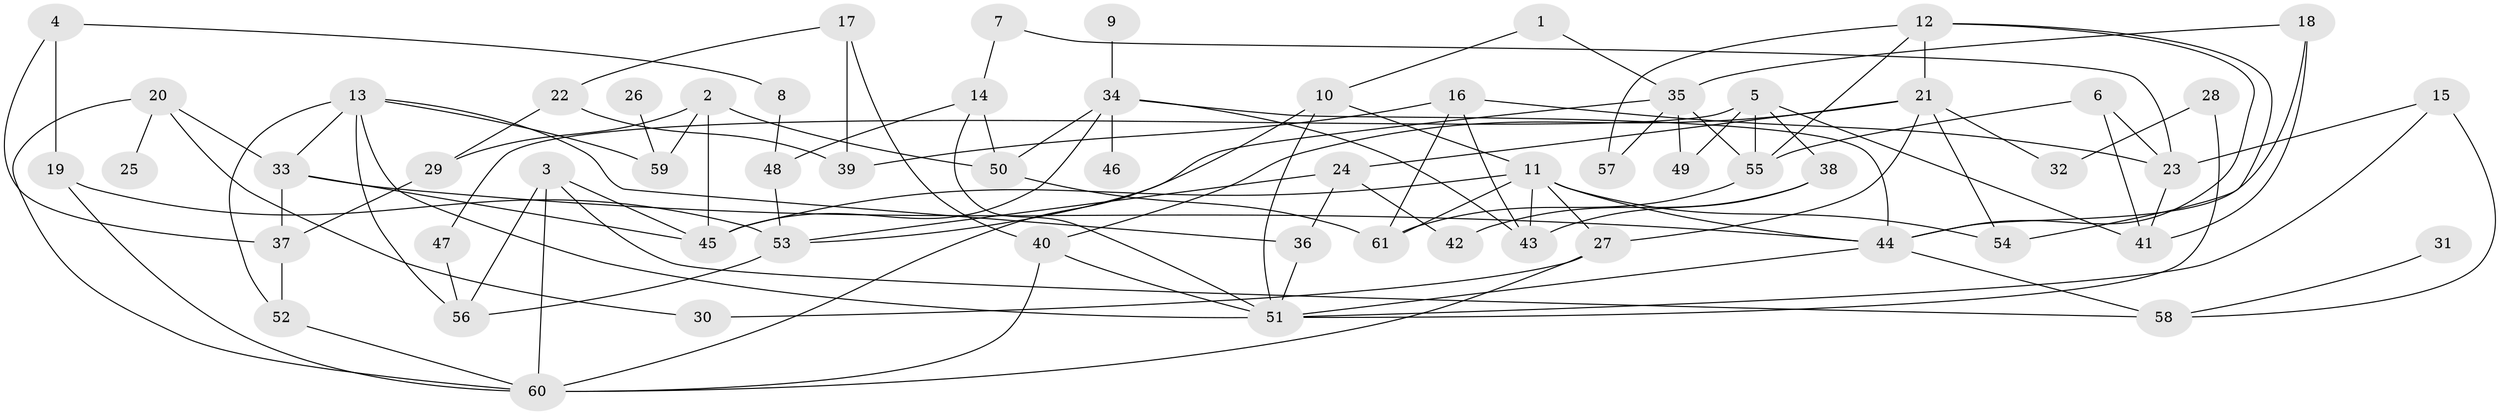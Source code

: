 // coarse degree distribution, {2: 0.21428571428571427, 4: 0.2619047619047619, 1: 0.11904761904761904, 3: 0.14285714285714285, 6: 0.07142857142857142, 5: 0.09523809523809523, 7: 0.07142857142857142, 10: 0.023809523809523808}
// Generated by graph-tools (version 1.1) at 2025/42/03/04/25 21:42:39]
// undirected, 61 vertices, 111 edges
graph export_dot {
graph [start="1"]
  node [color=gray90,style=filled];
  1;
  2;
  3;
  4;
  5;
  6;
  7;
  8;
  9;
  10;
  11;
  12;
  13;
  14;
  15;
  16;
  17;
  18;
  19;
  20;
  21;
  22;
  23;
  24;
  25;
  26;
  27;
  28;
  29;
  30;
  31;
  32;
  33;
  34;
  35;
  36;
  37;
  38;
  39;
  40;
  41;
  42;
  43;
  44;
  45;
  46;
  47;
  48;
  49;
  50;
  51;
  52;
  53;
  54;
  55;
  56;
  57;
  58;
  59;
  60;
  61;
  1 -- 10;
  1 -- 35;
  2 -- 29;
  2 -- 45;
  2 -- 50;
  2 -- 59;
  3 -- 45;
  3 -- 56;
  3 -- 58;
  3 -- 60;
  4 -- 8;
  4 -- 19;
  4 -- 37;
  5 -- 38;
  5 -- 41;
  5 -- 47;
  5 -- 49;
  5 -- 55;
  6 -- 23;
  6 -- 41;
  6 -- 55;
  7 -- 14;
  7 -- 23;
  8 -- 48;
  9 -- 34;
  10 -- 11;
  10 -- 51;
  10 -- 60;
  11 -- 27;
  11 -- 43;
  11 -- 44;
  11 -- 45;
  11 -- 54;
  11 -- 61;
  12 -- 21;
  12 -- 44;
  12 -- 54;
  12 -- 55;
  12 -- 57;
  13 -- 33;
  13 -- 36;
  13 -- 51;
  13 -- 52;
  13 -- 56;
  13 -- 59;
  14 -- 48;
  14 -- 50;
  14 -- 51;
  15 -- 23;
  15 -- 51;
  15 -- 58;
  16 -- 23;
  16 -- 39;
  16 -- 43;
  16 -- 61;
  17 -- 22;
  17 -- 39;
  17 -- 40;
  18 -- 35;
  18 -- 41;
  18 -- 44;
  19 -- 53;
  19 -- 60;
  20 -- 25;
  20 -- 30;
  20 -- 33;
  20 -- 60;
  21 -- 24;
  21 -- 27;
  21 -- 32;
  21 -- 40;
  21 -- 54;
  22 -- 29;
  22 -- 39;
  23 -- 41;
  24 -- 36;
  24 -- 42;
  24 -- 53;
  26 -- 59;
  27 -- 30;
  27 -- 60;
  28 -- 32;
  28 -- 51;
  29 -- 37;
  31 -- 58;
  33 -- 37;
  33 -- 44;
  33 -- 45;
  34 -- 43;
  34 -- 44;
  34 -- 45;
  34 -- 46;
  34 -- 50;
  35 -- 49;
  35 -- 53;
  35 -- 55;
  35 -- 57;
  36 -- 51;
  37 -- 52;
  38 -- 42;
  38 -- 43;
  40 -- 51;
  40 -- 60;
  44 -- 51;
  44 -- 58;
  47 -- 56;
  48 -- 53;
  50 -- 61;
  52 -- 60;
  53 -- 56;
  55 -- 61;
}

